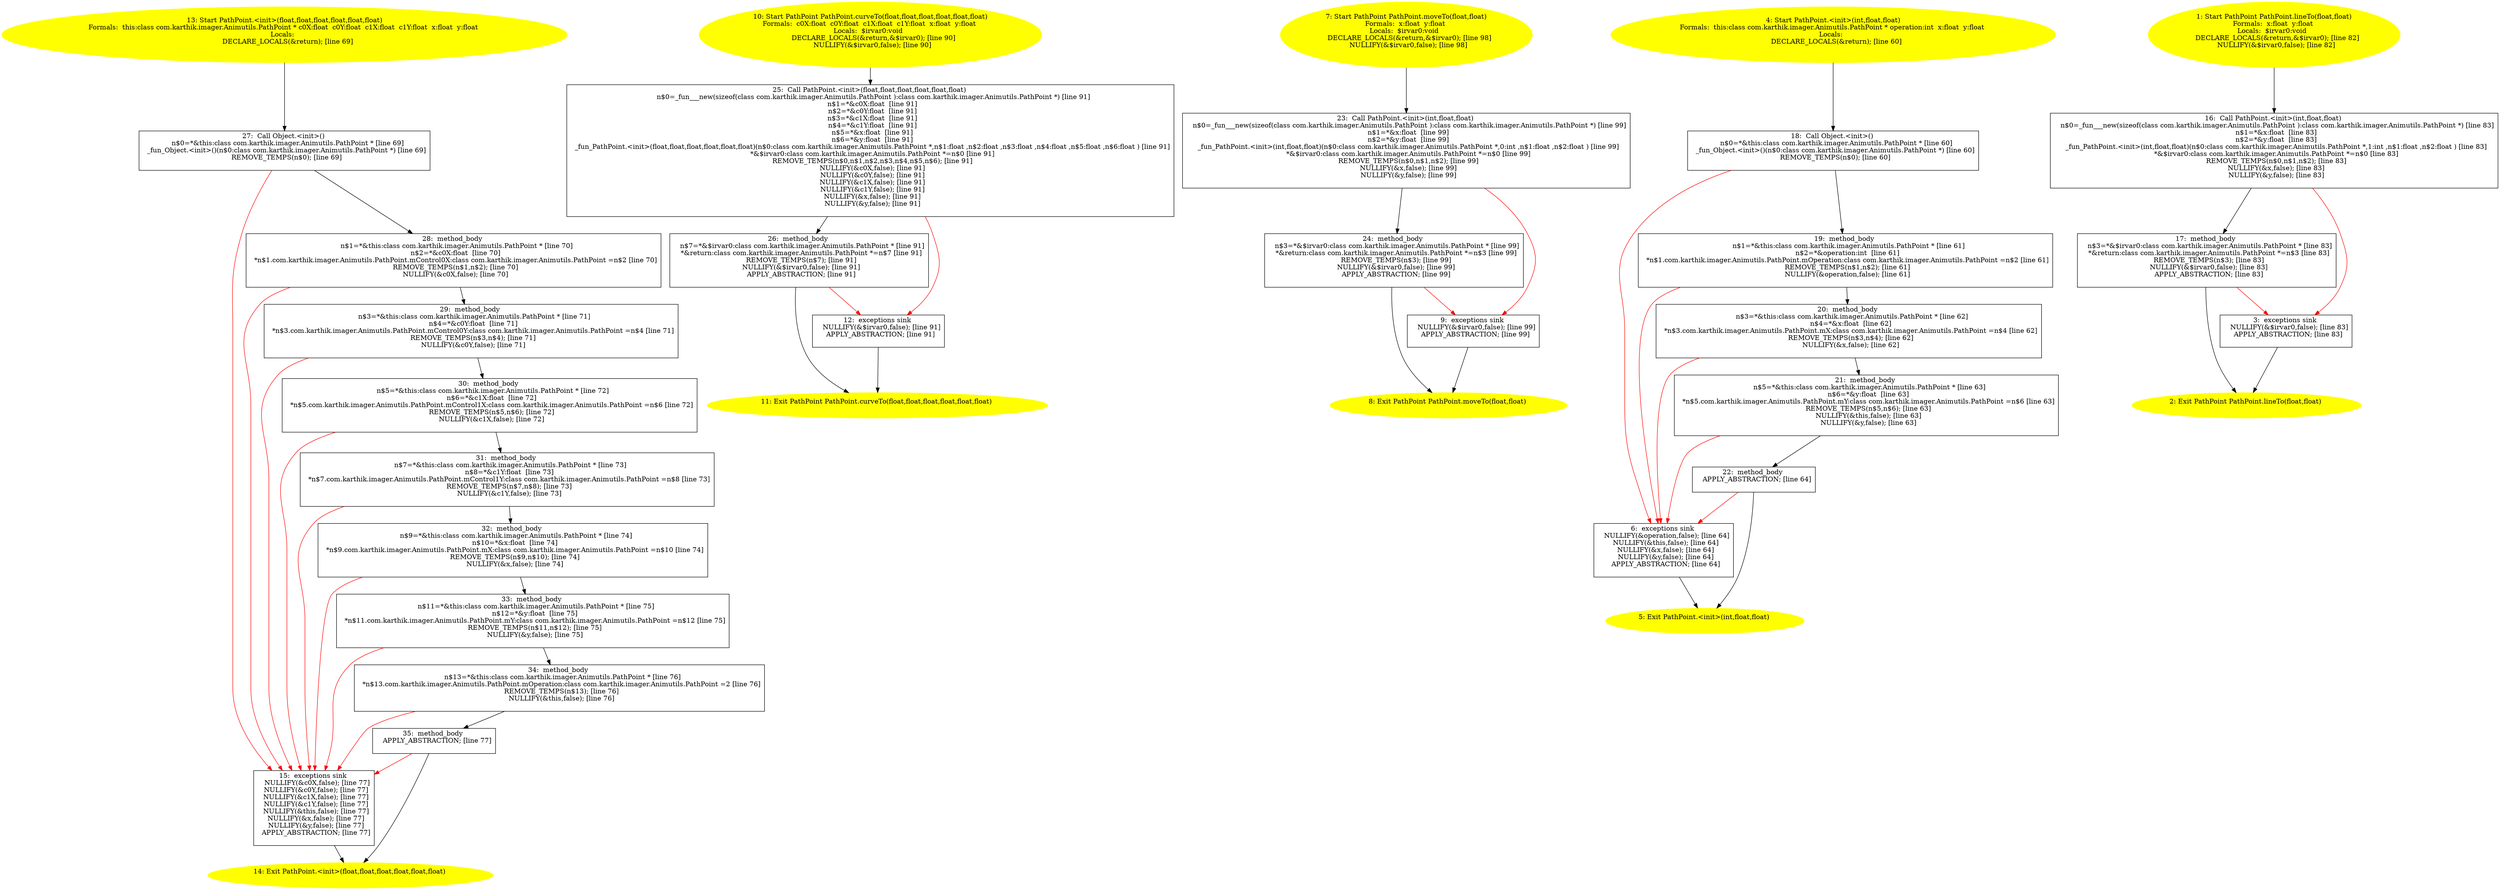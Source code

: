 digraph iCFG {
35 [label="35:  method_body \n   APPLY_ABSTRACTION; [line 77]\n " shape="box"]
	

	 35 -> 14 ;
	 35 -> 15 [color="red" ];
34 [label="34:  method_body \n   n$13=*&this:class com.karthik.imager.Animutils.PathPoint * [line 76]\n  *n$13.com.karthik.imager.Animutils.PathPoint.mOperation:class com.karthik.imager.Animutils.PathPoint =2 [line 76]\n  REMOVE_TEMPS(n$13); [line 76]\n  NULLIFY(&this,false); [line 76]\n " shape="box"]
	

	 34 -> 35 ;
	 34 -> 15 [color="red" ];
33 [label="33:  method_body \n   n$11=*&this:class com.karthik.imager.Animutils.PathPoint * [line 75]\n  n$12=*&y:float  [line 75]\n  *n$11.com.karthik.imager.Animutils.PathPoint.mY:class com.karthik.imager.Animutils.PathPoint =n$12 [line 75]\n  REMOVE_TEMPS(n$11,n$12); [line 75]\n  NULLIFY(&y,false); [line 75]\n " shape="box"]
	

	 33 -> 34 ;
	 33 -> 15 [color="red" ];
32 [label="32:  method_body \n   n$9=*&this:class com.karthik.imager.Animutils.PathPoint * [line 74]\n  n$10=*&x:float  [line 74]\n  *n$9.com.karthik.imager.Animutils.PathPoint.mX:class com.karthik.imager.Animutils.PathPoint =n$10 [line 74]\n  REMOVE_TEMPS(n$9,n$10); [line 74]\n  NULLIFY(&x,false); [line 74]\n " shape="box"]
	

	 32 -> 33 ;
	 32 -> 15 [color="red" ];
31 [label="31:  method_body \n   n$7=*&this:class com.karthik.imager.Animutils.PathPoint * [line 73]\n  n$8=*&c1Y:float  [line 73]\n  *n$7.com.karthik.imager.Animutils.PathPoint.mControl1Y:class com.karthik.imager.Animutils.PathPoint =n$8 [line 73]\n  REMOVE_TEMPS(n$7,n$8); [line 73]\n  NULLIFY(&c1Y,false); [line 73]\n " shape="box"]
	

	 31 -> 32 ;
	 31 -> 15 [color="red" ];
30 [label="30:  method_body \n   n$5=*&this:class com.karthik.imager.Animutils.PathPoint * [line 72]\n  n$6=*&c1X:float  [line 72]\n  *n$5.com.karthik.imager.Animutils.PathPoint.mControl1X:class com.karthik.imager.Animutils.PathPoint =n$6 [line 72]\n  REMOVE_TEMPS(n$5,n$6); [line 72]\n  NULLIFY(&c1X,false); [line 72]\n " shape="box"]
	

	 30 -> 31 ;
	 30 -> 15 [color="red" ];
29 [label="29:  method_body \n   n$3=*&this:class com.karthik.imager.Animutils.PathPoint * [line 71]\n  n$4=*&c0Y:float  [line 71]\n  *n$3.com.karthik.imager.Animutils.PathPoint.mControl0Y:class com.karthik.imager.Animutils.PathPoint =n$4 [line 71]\n  REMOVE_TEMPS(n$3,n$4); [line 71]\n  NULLIFY(&c0Y,false); [line 71]\n " shape="box"]
	

	 29 -> 30 ;
	 29 -> 15 [color="red" ];
28 [label="28:  method_body \n   n$1=*&this:class com.karthik.imager.Animutils.PathPoint * [line 70]\n  n$2=*&c0X:float  [line 70]\n  *n$1.com.karthik.imager.Animutils.PathPoint.mControl0X:class com.karthik.imager.Animutils.PathPoint =n$2 [line 70]\n  REMOVE_TEMPS(n$1,n$2); [line 70]\n  NULLIFY(&c0X,false); [line 70]\n " shape="box"]
	

	 28 -> 29 ;
	 28 -> 15 [color="red" ];
27 [label="27:  Call Object.<init>() \n   n$0=*&this:class com.karthik.imager.Animutils.PathPoint * [line 69]\n  _fun_Object.<init>()(n$0:class com.karthik.imager.Animutils.PathPoint *) [line 69]\n  REMOVE_TEMPS(n$0); [line 69]\n " shape="box"]
	

	 27 -> 28 ;
	 27 -> 15 [color="red" ];
26 [label="26:  method_body \n   n$7=*&$irvar0:class com.karthik.imager.Animutils.PathPoint * [line 91]\n  *&return:class com.karthik.imager.Animutils.PathPoint *=n$7 [line 91]\n  REMOVE_TEMPS(n$7); [line 91]\n  NULLIFY(&$irvar0,false); [line 91]\n  APPLY_ABSTRACTION; [line 91]\n " shape="box"]
	

	 26 -> 11 ;
	 26 -> 12 [color="red" ];
25 [label="25:  Call PathPoint.<init>(float,float,float,float,float,float) \n   n$0=_fun___new(sizeof(class com.karthik.imager.Animutils.PathPoint ):class com.karthik.imager.Animutils.PathPoint *) [line 91]\n  n$1=*&c0X:float  [line 91]\n  n$2=*&c0Y:float  [line 91]\n  n$3=*&c1X:float  [line 91]\n  n$4=*&c1Y:float  [line 91]\n  n$5=*&x:float  [line 91]\n  n$6=*&y:float  [line 91]\n  _fun_PathPoint.<init>(float,float,float,float,float,float)(n$0:class com.karthik.imager.Animutils.PathPoint *,n$1:float ,n$2:float ,n$3:float ,n$4:float ,n$5:float ,n$6:float ) [line 91]\n  *&$irvar0:class com.karthik.imager.Animutils.PathPoint *=n$0 [line 91]\n  REMOVE_TEMPS(n$0,n$1,n$2,n$3,n$4,n$5,n$6); [line 91]\n  NULLIFY(&c0X,false); [line 91]\n  NULLIFY(&c0Y,false); [line 91]\n  NULLIFY(&c1X,false); [line 91]\n  NULLIFY(&c1Y,false); [line 91]\n  NULLIFY(&x,false); [line 91]\n  NULLIFY(&y,false); [line 91]\n " shape="box"]
	

	 25 -> 26 ;
	 25 -> 12 [color="red" ];
24 [label="24:  method_body \n   n$3=*&$irvar0:class com.karthik.imager.Animutils.PathPoint * [line 99]\n  *&return:class com.karthik.imager.Animutils.PathPoint *=n$3 [line 99]\n  REMOVE_TEMPS(n$3); [line 99]\n  NULLIFY(&$irvar0,false); [line 99]\n  APPLY_ABSTRACTION; [line 99]\n " shape="box"]
	

	 24 -> 8 ;
	 24 -> 9 [color="red" ];
23 [label="23:  Call PathPoint.<init>(int,float,float) \n   n$0=_fun___new(sizeof(class com.karthik.imager.Animutils.PathPoint ):class com.karthik.imager.Animutils.PathPoint *) [line 99]\n  n$1=*&x:float  [line 99]\n  n$2=*&y:float  [line 99]\n  _fun_PathPoint.<init>(int,float,float)(n$0:class com.karthik.imager.Animutils.PathPoint *,0:int ,n$1:float ,n$2:float ) [line 99]\n  *&$irvar0:class com.karthik.imager.Animutils.PathPoint *=n$0 [line 99]\n  REMOVE_TEMPS(n$0,n$1,n$2); [line 99]\n  NULLIFY(&x,false); [line 99]\n  NULLIFY(&y,false); [line 99]\n " shape="box"]
	

	 23 -> 24 ;
	 23 -> 9 [color="red" ];
22 [label="22:  method_body \n   APPLY_ABSTRACTION; [line 64]\n " shape="box"]
	

	 22 -> 5 ;
	 22 -> 6 [color="red" ];
21 [label="21:  method_body \n   n$5=*&this:class com.karthik.imager.Animutils.PathPoint * [line 63]\n  n$6=*&y:float  [line 63]\n  *n$5.com.karthik.imager.Animutils.PathPoint.mY:class com.karthik.imager.Animutils.PathPoint =n$6 [line 63]\n  REMOVE_TEMPS(n$5,n$6); [line 63]\n  NULLIFY(&this,false); [line 63]\n  NULLIFY(&y,false); [line 63]\n " shape="box"]
	

	 21 -> 22 ;
	 21 -> 6 [color="red" ];
20 [label="20:  method_body \n   n$3=*&this:class com.karthik.imager.Animutils.PathPoint * [line 62]\n  n$4=*&x:float  [line 62]\n  *n$3.com.karthik.imager.Animutils.PathPoint.mX:class com.karthik.imager.Animutils.PathPoint =n$4 [line 62]\n  REMOVE_TEMPS(n$3,n$4); [line 62]\n  NULLIFY(&x,false); [line 62]\n " shape="box"]
	

	 20 -> 21 ;
	 20 -> 6 [color="red" ];
19 [label="19:  method_body \n   n$1=*&this:class com.karthik.imager.Animutils.PathPoint * [line 61]\n  n$2=*&operation:int  [line 61]\n  *n$1.com.karthik.imager.Animutils.PathPoint.mOperation:class com.karthik.imager.Animutils.PathPoint =n$2 [line 61]\n  REMOVE_TEMPS(n$1,n$2); [line 61]\n  NULLIFY(&operation,false); [line 61]\n " shape="box"]
	

	 19 -> 20 ;
	 19 -> 6 [color="red" ];
18 [label="18:  Call Object.<init>() \n   n$0=*&this:class com.karthik.imager.Animutils.PathPoint * [line 60]\n  _fun_Object.<init>()(n$0:class com.karthik.imager.Animutils.PathPoint *) [line 60]\n  REMOVE_TEMPS(n$0); [line 60]\n " shape="box"]
	

	 18 -> 19 ;
	 18 -> 6 [color="red" ];
17 [label="17:  method_body \n   n$3=*&$irvar0:class com.karthik.imager.Animutils.PathPoint * [line 83]\n  *&return:class com.karthik.imager.Animutils.PathPoint *=n$3 [line 83]\n  REMOVE_TEMPS(n$3); [line 83]\n  NULLIFY(&$irvar0,false); [line 83]\n  APPLY_ABSTRACTION; [line 83]\n " shape="box"]
	

	 17 -> 2 ;
	 17 -> 3 [color="red" ];
16 [label="16:  Call PathPoint.<init>(int,float,float) \n   n$0=_fun___new(sizeof(class com.karthik.imager.Animutils.PathPoint ):class com.karthik.imager.Animutils.PathPoint *) [line 83]\n  n$1=*&x:float  [line 83]\n  n$2=*&y:float  [line 83]\n  _fun_PathPoint.<init>(int,float,float)(n$0:class com.karthik.imager.Animutils.PathPoint *,1:int ,n$1:float ,n$2:float ) [line 83]\n  *&$irvar0:class com.karthik.imager.Animutils.PathPoint *=n$0 [line 83]\n  REMOVE_TEMPS(n$0,n$1,n$2); [line 83]\n  NULLIFY(&x,false); [line 83]\n  NULLIFY(&y,false); [line 83]\n " shape="box"]
	

	 16 -> 17 ;
	 16 -> 3 [color="red" ];
15 [label="15:  exceptions sink \n   NULLIFY(&c0X,false); [line 77]\n  NULLIFY(&c0Y,false); [line 77]\n  NULLIFY(&c1X,false); [line 77]\n  NULLIFY(&c1Y,false); [line 77]\n  NULLIFY(&this,false); [line 77]\n  NULLIFY(&x,false); [line 77]\n  NULLIFY(&y,false); [line 77]\n  APPLY_ABSTRACTION; [line 77]\n " shape="box"]
	

	 15 -> 14 ;
14 [label="14: Exit PathPoint.<init>(float,float,float,float,float,float) \n  " color=yellow style=filled]
	

13 [label="13: Start PathPoint.<init>(float,float,float,float,float,float)\nFormals:  this:class com.karthik.imager.Animutils.PathPoint * c0X:float  c0Y:float  c1X:float  c1Y:float  x:float  y:float \nLocals:  \n   DECLARE_LOCALS(&return); [line 69]\n " color=yellow style=filled]
	

	 13 -> 27 ;
12 [label="12:  exceptions sink \n   NULLIFY(&$irvar0,false); [line 91]\n  APPLY_ABSTRACTION; [line 91]\n " shape="box"]
	

	 12 -> 11 ;
11 [label="11: Exit PathPoint PathPoint.curveTo(float,float,float,float,float,float) \n  " color=yellow style=filled]
	

10 [label="10: Start PathPoint PathPoint.curveTo(float,float,float,float,float,float)\nFormals:  c0X:float  c0Y:float  c1X:float  c1Y:float  x:float  y:float \nLocals:  $irvar0:void  \n   DECLARE_LOCALS(&return,&$irvar0); [line 90]\n  NULLIFY(&$irvar0,false); [line 90]\n " color=yellow style=filled]
	

	 10 -> 25 ;
9 [label="9:  exceptions sink \n   NULLIFY(&$irvar0,false); [line 99]\n  APPLY_ABSTRACTION; [line 99]\n " shape="box"]
	

	 9 -> 8 ;
8 [label="8: Exit PathPoint PathPoint.moveTo(float,float) \n  " color=yellow style=filled]
	

7 [label="7: Start PathPoint PathPoint.moveTo(float,float)\nFormals:  x:float  y:float \nLocals:  $irvar0:void  \n   DECLARE_LOCALS(&return,&$irvar0); [line 98]\n  NULLIFY(&$irvar0,false); [line 98]\n " color=yellow style=filled]
	

	 7 -> 23 ;
6 [label="6:  exceptions sink \n   NULLIFY(&operation,false); [line 64]\n  NULLIFY(&this,false); [line 64]\n  NULLIFY(&x,false); [line 64]\n  NULLIFY(&y,false); [line 64]\n  APPLY_ABSTRACTION; [line 64]\n " shape="box"]
	

	 6 -> 5 ;
5 [label="5: Exit PathPoint.<init>(int,float,float) \n  " color=yellow style=filled]
	

4 [label="4: Start PathPoint.<init>(int,float,float)\nFormals:  this:class com.karthik.imager.Animutils.PathPoint * operation:int  x:float  y:float \nLocals:  \n   DECLARE_LOCALS(&return); [line 60]\n " color=yellow style=filled]
	

	 4 -> 18 ;
3 [label="3:  exceptions sink \n   NULLIFY(&$irvar0,false); [line 83]\n  APPLY_ABSTRACTION; [line 83]\n " shape="box"]
	

	 3 -> 2 ;
2 [label="2: Exit PathPoint PathPoint.lineTo(float,float) \n  " color=yellow style=filled]
	

1 [label="1: Start PathPoint PathPoint.lineTo(float,float)\nFormals:  x:float  y:float \nLocals:  $irvar0:void  \n   DECLARE_LOCALS(&return,&$irvar0); [line 82]\n  NULLIFY(&$irvar0,false); [line 82]\n " color=yellow style=filled]
	

	 1 -> 16 ;
}
